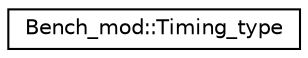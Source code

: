 digraph "Graphical Class Hierarchy"
{
 // LATEX_PDF_SIZE
  edge [fontname="Helvetica",fontsize="10",labelfontname="Helvetica",labelfontsize="10"];
  node [fontname="Helvetica",fontsize="10",shape=record];
  rankdir="LR";
  Node0 [label="Bench_mod::Timing_type",height=0.2,width=0.4,color="black", fillcolor="white", style="filled",URL="$structBench__mod_1_1Timing__type.html",tooltip="This is the base class for creating objects that hold the timing information of a benchmark and the t..."];
}
